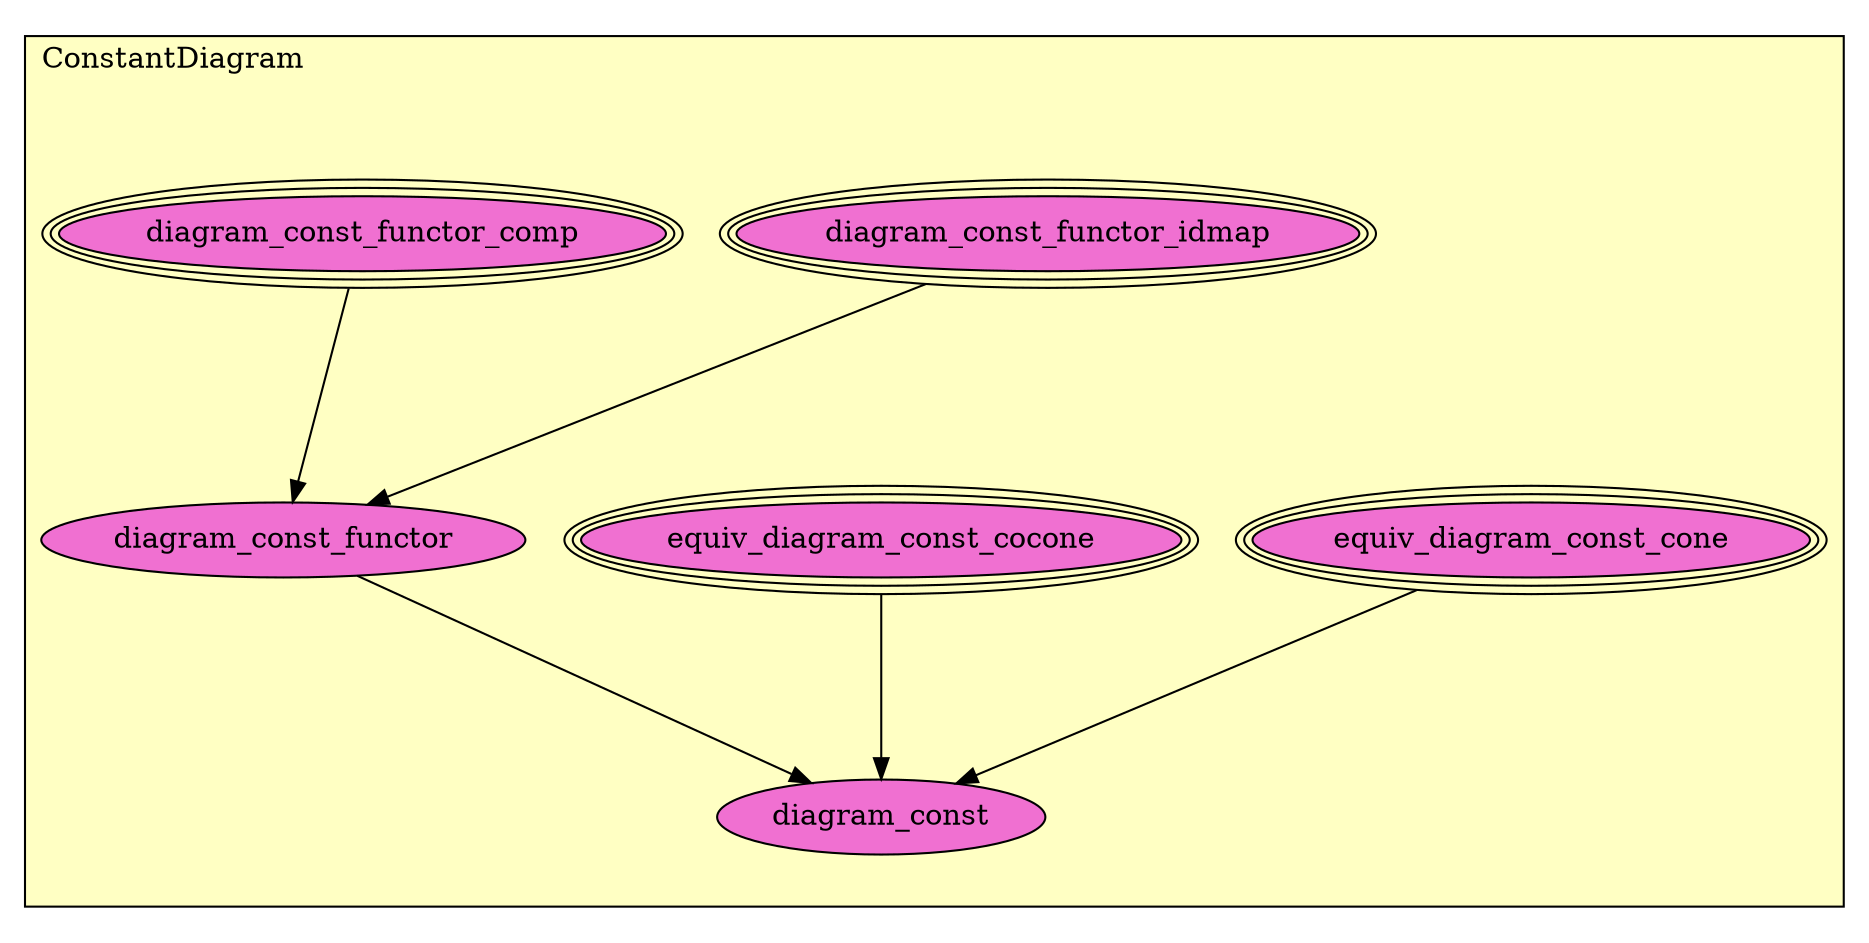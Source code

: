 digraph HoTT_Diagrams_ConstantDiagram {
  graph [ratio=0.5]
  node [style=filled]
ConstantDiagram_equiv_diagram_const_cone [label="equiv_diagram_const_cone", URL=<ConstantDiagram.html#equiv_diagram_const_cone>, peripheries=3, fillcolor="#F070D1"] ;
ConstantDiagram_equiv_diagram_const_cocone [label="equiv_diagram_const_cocone", URL=<ConstantDiagram.html#equiv_diagram_const_cocone>, peripheries=3, fillcolor="#F070D1"] ;
ConstantDiagram_diagram_const_functor_idmap [label="diagram_const_functor_idmap", URL=<ConstantDiagram.html#diagram_const_functor_idmap>, peripheries=3, fillcolor="#F070D1"] ;
ConstantDiagram_diagram_const_functor_comp [label="diagram_const_functor_comp", URL=<ConstantDiagram.html#diagram_const_functor_comp>, peripheries=3, fillcolor="#F070D1"] ;
ConstantDiagram_diagram_const_functor [label="diagram_const_functor", URL=<ConstantDiagram.html#diagram_const_functor>, fillcolor="#F070D1"] ;
ConstantDiagram_diagram_const [label="diagram_const", URL=<ConstantDiagram.html#diagram_const>, fillcolor="#F070D1"] ;
  ConstantDiagram_equiv_diagram_const_cone -> ConstantDiagram_diagram_const [] ;
  ConstantDiagram_equiv_diagram_const_cocone -> ConstantDiagram_diagram_const [] ;
  ConstantDiagram_diagram_const_functor_idmap -> ConstantDiagram_diagram_const_functor [] ;
  ConstantDiagram_diagram_const_functor_comp -> ConstantDiagram_diagram_const_functor [] ;
  ConstantDiagram_diagram_const_functor -> ConstantDiagram_diagram_const [] ;
subgraph cluster_ConstantDiagram { label="ConstantDiagram"; fillcolor="#FFFFC3"; labeljust=l; style=filled 
ConstantDiagram_diagram_const; ConstantDiagram_diagram_const_functor; ConstantDiagram_diagram_const_functor_comp; ConstantDiagram_diagram_const_functor_idmap; ConstantDiagram_equiv_diagram_const_cocone; ConstantDiagram_equiv_diagram_const_cone; };
} /* END */
